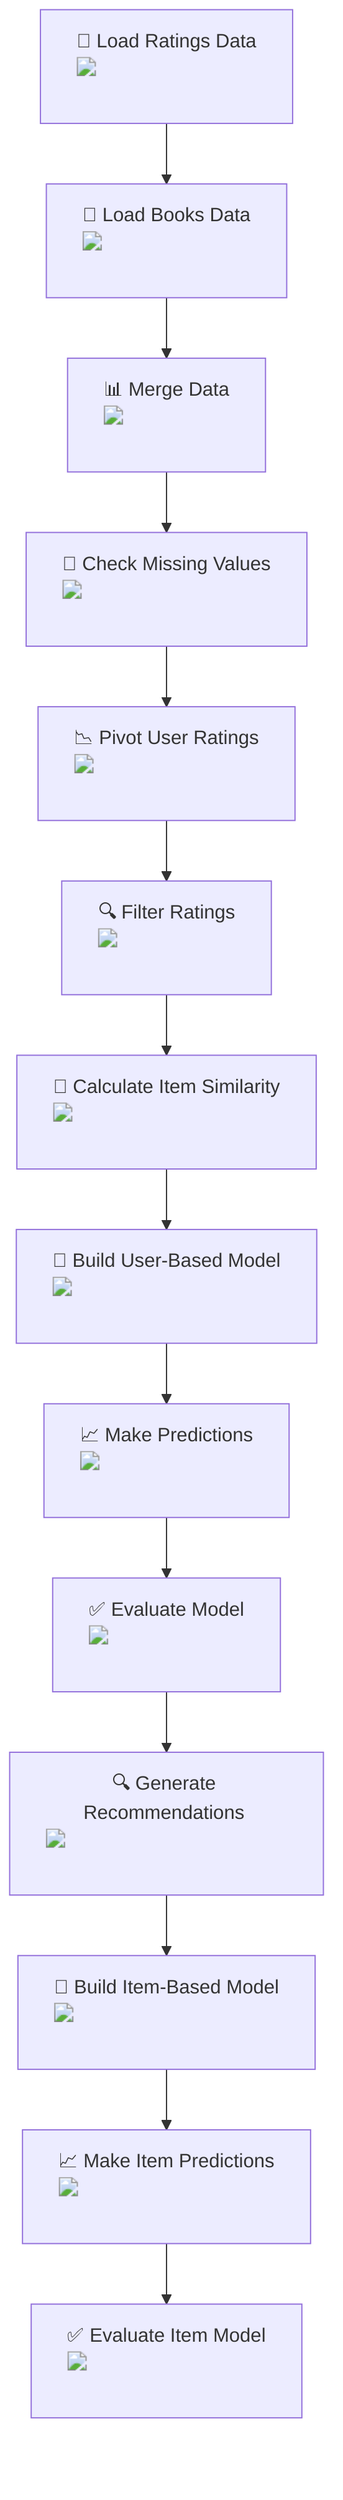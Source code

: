 flowchart TD
    A["📂 Load Ratings Data <img src='dummy_plots/barplot_template.svg'/> <br/>"] --> B["📂 Load Books Data <img src='dummy_plots/barplot_template.svg'/> <br/>"]
    B --> C["📊 Merge Data <img src='dummy_plots/barplot_template.svg'/> <br/>"]
    C --> D["🧹 Check Missing Values <img src='dummy_plots/boxplot_template.svg'/> <br/>"]
    D --> E["📉 Pivot User Ratings <img src='dummy_plots/lineplot_template.svg'/> <br/>"]
    E --> F["🔍 Filter Ratings <img src='dummy_plots/scatter_plot_template.svg'/> <br/>"]
    F --> G["🧩 Calculate Item Similarity <img src='dummy_plots/scatter_plot_template.svg'/> <br/>"]
    G --> H["🧠 Build User-Based Model <img src='dummy_plots/barplot_template.svg'/> <br/>"]
    H --> I["📈 Make Predictions <img src='dummy_plots/barplot_template.svg'/> <br/>"]
    I --> J["✅ Evaluate Model <img src='dummy_plots/barplot_template.svg'/> <br/>"]
    J --> K["🔍 Generate Recommendations <img src='dummy_plots/barplot_template.svg'/> <br/>"]
    K --> L["🧠 Build Item-Based Model <img src='dummy_plots/barplot_template.svg'/> <br/>"]
    L --> M["📈 Make Item Predictions <img src='dummy_plots/barplot_template.svg'/> <br/>"]
    M --> N["✅ Evaluate Item Model <img src='dummy_plots/barplot_template.svg'/> <br/>"]